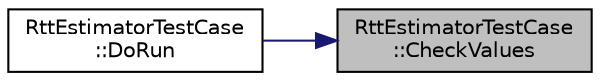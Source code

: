 digraph "RttEstimatorTestCase::CheckValues"
{
 // LATEX_PDF_SIZE
  edge [fontname="Helvetica",fontsize="10",labelfontname="Helvetica",labelfontsize="10"];
  node [fontname="Helvetica",fontsize="10",shape=record];
  rankdir="RL";
  Node1 [label="RttEstimatorTestCase\l::CheckValues",height=0.2,width=0.4,color="black", fillcolor="grey75", style="filled", fontcolor="black",tooltip="Check RTT values."];
  Node1 -> Node2 [dir="back",color="midnightblue",fontsize="10",style="solid",fontname="Helvetica"];
  Node2 [label="RttEstimatorTestCase\l::DoRun",height=0.2,width=0.4,color="black", fillcolor="white", style="filled",URL="$class_rtt_estimator_test_case.html#a0f7b32f862450cf750923c9be8ec0918",tooltip="Implementation to actually run this TestCase."];
}
